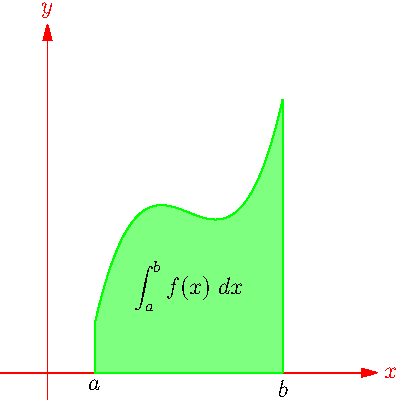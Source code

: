 import graph;

size(200,200,IgnoreAspect);


real f(pair z) {return 6 + 0.7*(z.x - 3)^3 - 0.7*(z.x - 3);}

real flatf(real x) {return f((x,0));}

real t0 = 1;
real t1 = 5;

pair mins = (t0-1,-1);
pair maxs = (t1+1,13);

draw((mins.x-1,0)--(maxs.x+1,0),red,Arrow(),L = Label("$x$",1));
draw((0,mins.y)--(0,maxs.y),red,Arrow(),L = Label("$y$",1));

path graphf = graph(flatf, t0, t1, operator ..);

draw((t0,0) -- graphf -- (t1,0) -- cycle, green);
fill((t0,0) -- graphf -- (t1,0) -- cycle, green+opacity(.5));
label("$a$", (t0,0), S);
label("$b$", (t1,0), S);

label("$\displaystyle\int_a^b f(x)\;dx$", ((t0+t1)/2, maxs.y/4));
